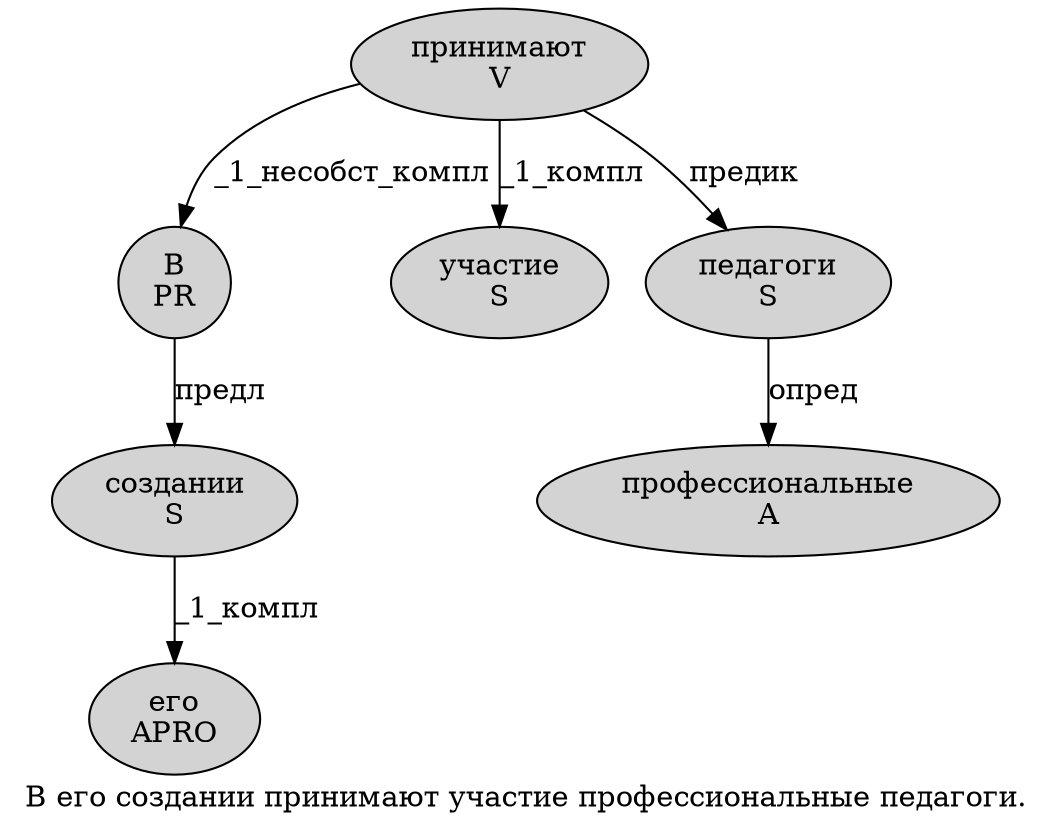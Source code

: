 digraph SENTENCE_1382 {
	graph [label="В его создании принимают участие профессиональные педагоги."]
	node [style=filled]
		0 [label="В
PR" color="" fillcolor=lightgray penwidth=1 shape=ellipse]
		1 [label="его
APRO" color="" fillcolor=lightgray penwidth=1 shape=ellipse]
		2 [label="создании
S" color="" fillcolor=lightgray penwidth=1 shape=ellipse]
		3 [label="принимают
V" color="" fillcolor=lightgray penwidth=1 shape=ellipse]
		4 [label="участие
S" color="" fillcolor=lightgray penwidth=1 shape=ellipse]
		5 [label="профессиональные
A" color="" fillcolor=lightgray penwidth=1 shape=ellipse]
		6 [label="педагоги
S" color="" fillcolor=lightgray penwidth=1 shape=ellipse]
			0 -> 2 [label="предл"]
			6 -> 5 [label="опред"]
			2 -> 1 [label="_1_компл"]
			3 -> 0 [label="_1_несобст_компл"]
			3 -> 4 [label="_1_компл"]
			3 -> 6 [label="предик"]
}